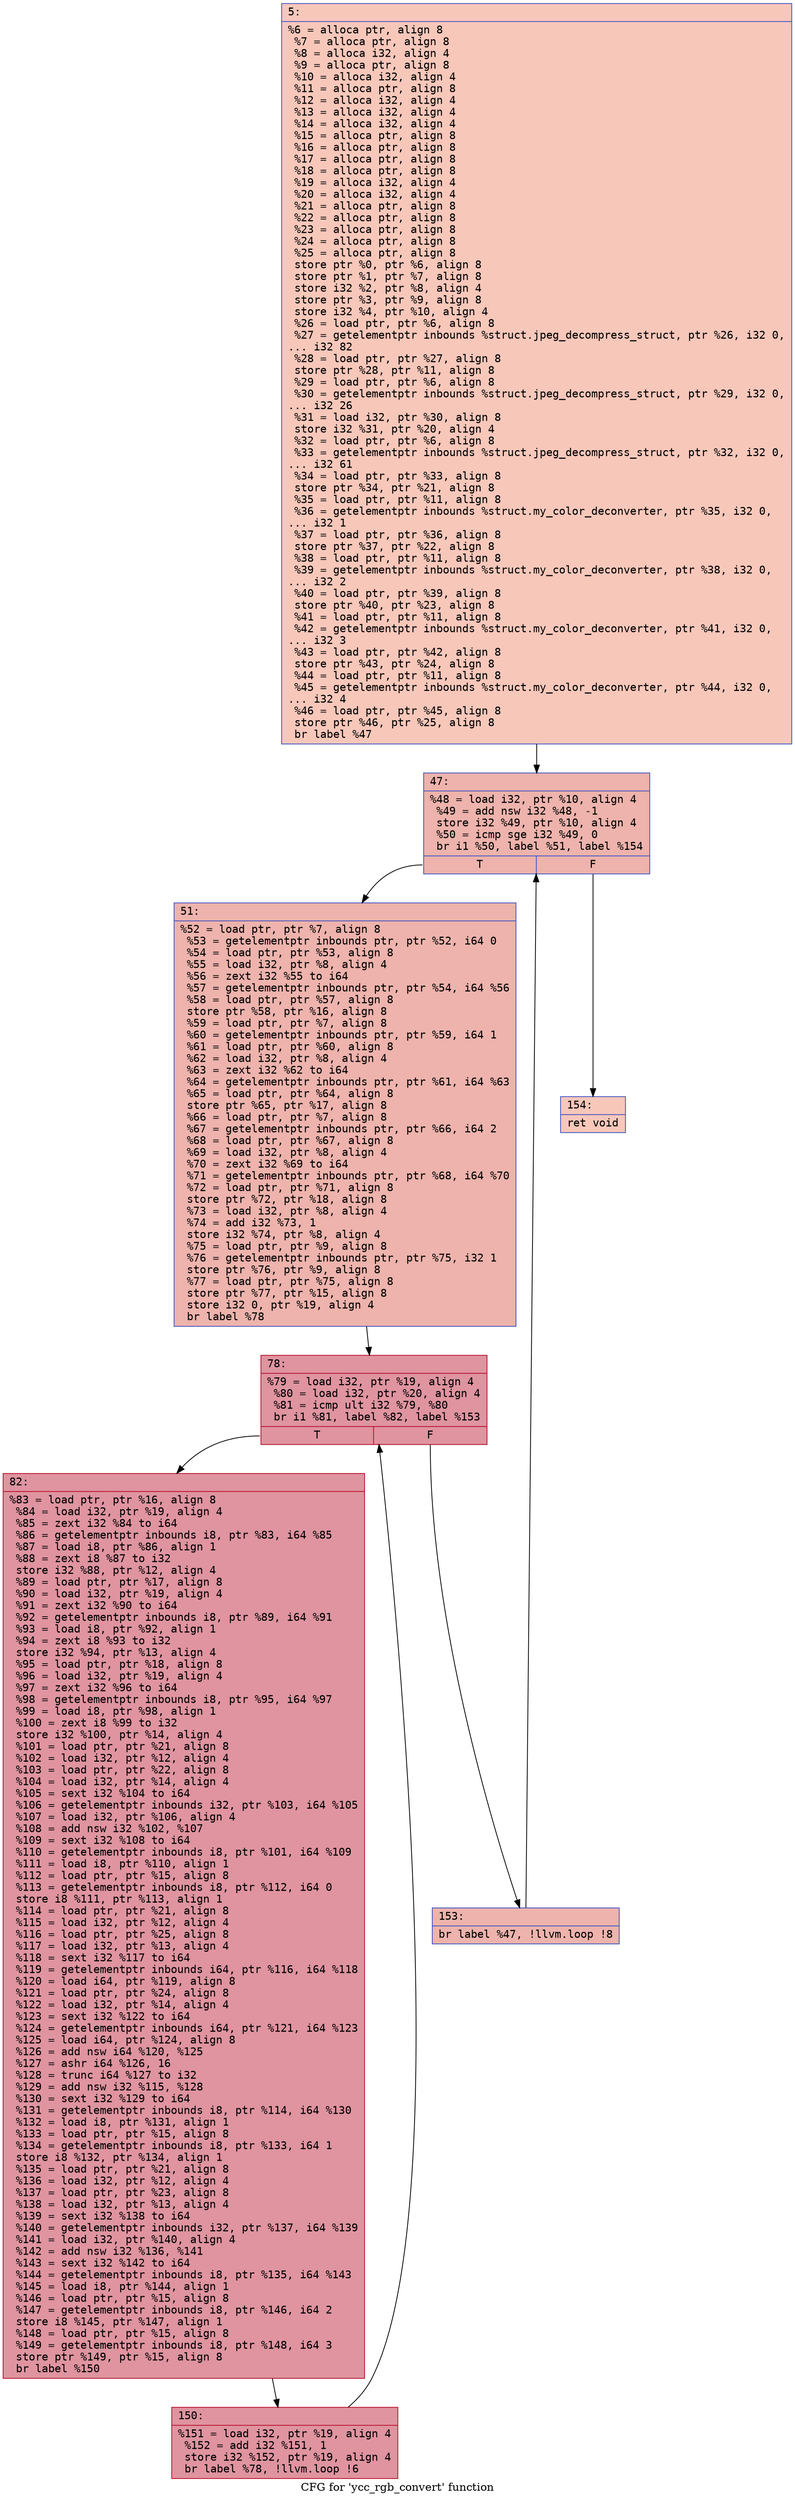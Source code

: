 digraph "CFG for 'ycc_rgb_convert' function" {
	label="CFG for 'ycc_rgb_convert' function";

	Node0x60000214ee40 [shape=record,color="#3d50c3ff", style=filled, fillcolor="#ec7f6370" fontname="Courier",label="{5:\l|  %6 = alloca ptr, align 8\l  %7 = alloca ptr, align 8\l  %8 = alloca i32, align 4\l  %9 = alloca ptr, align 8\l  %10 = alloca i32, align 4\l  %11 = alloca ptr, align 8\l  %12 = alloca i32, align 4\l  %13 = alloca i32, align 4\l  %14 = alloca i32, align 4\l  %15 = alloca ptr, align 8\l  %16 = alloca ptr, align 8\l  %17 = alloca ptr, align 8\l  %18 = alloca ptr, align 8\l  %19 = alloca i32, align 4\l  %20 = alloca i32, align 4\l  %21 = alloca ptr, align 8\l  %22 = alloca ptr, align 8\l  %23 = alloca ptr, align 8\l  %24 = alloca ptr, align 8\l  %25 = alloca ptr, align 8\l  store ptr %0, ptr %6, align 8\l  store ptr %1, ptr %7, align 8\l  store i32 %2, ptr %8, align 4\l  store ptr %3, ptr %9, align 8\l  store i32 %4, ptr %10, align 4\l  %26 = load ptr, ptr %6, align 8\l  %27 = getelementptr inbounds %struct.jpeg_decompress_struct, ptr %26, i32 0,\l... i32 82\l  %28 = load ptr, ptr %27, align 8\l  store ptr %28, ptr %11, align 8\l  %29 = load ptr, ptr %6, align 8\l  %30 = getelementptr inbounds %struct.jpeg_decompress_struct, ptr %29, i32 0,\l... i32 26\l  %31 = load i32, ptr %30, align 8\l  store i32 %31, ptr %20, align 4\l  %32 = load ptr, ptr %6, align 8\l  %33 = getelementptr inbounds %struct.jpeg_decompress_struct, ptr %32, i32 0,\l... i32 61\l  %34 = load ptr, ptr %33, align 8\l  store ptr %34, ptr %21, align 8\l  %35 = load ptr, ptr %11, align 8\l  %36 = getelementptr inbounds %struct.my_color_deconverter, ptr %35, i32 0,\l... i32 1\l  %37 = load ptr, ptr %36, align 8\l  store ptr %37, ptr %22, align 8\l  %38 = load ptr, ptr %11, align 8\l  %39 = getelementptr inbounds %struct.my_color_deconverter, ptr %38, i32 0,\l... i32 2\l  %40 = load ptr, ptr %39, align 8\l  store ptr %40, ptr %23, align 8\l  %41 = load ptr, ptr %11, align 8\l  %42 = getelementptr inbounds %struct.my_color_deconverter, ptr %41, i32 0,\l... i32 3\l  %43 = load ptr, ptr %42, align 8\l  store ptr %43, ptr %24, align 8\l  %44 = load ptr, ptr %11, align 8\l  %45 = getelementptr inbounds %struct.my_color_deconverter, ptr %44, i32 0,\l... i32 4\l  %46 = load ptr, ptr %45, align 8\l  store ptr %46, ptr %25, align 8\l  br label %47\l}"];
	Node0x60000214ee40 -> Node0x60000214ee90[tooltip="5 -> 47\nProbability 100.00%" ];
	Node0x60000214ee90 [shape=record,color="#3d50c3ff", style=filled, fillcolor="#d6524470" fontname="Courier",label="{47:\l|  %48 = load i32, ptr %10, align 4\l  %49 = add nsw i32 %48, -1\l  store i32 %49, ptr %10, align 4\l  %50 = icmp sge i32 %49, 0\l  br i1 %50, label %51, label %154\l|{<s0>T|<s1>F}}"];
	Node0x60000214ee90:s0 -> Node0x60000214eee0[tooltip="47 -> 51\nProbability 96.88%" ];
	Node0x60000214ee90:s1 -> Node0x60000214f070[tooltip="47 -> 154\nProbability 3.12%" ];
	Node0x60000214eee0 [shape=record,color="#3d50c3ff", style=filled, fillcolor="#d6524470" fontname="Courier",label="{51:\l|  %52 = load ptr, ptr %7, align 8\l  %53 = getelementptr inbounds ptr, ptr %52, i64 0\l  %54 = load ptr, ptr %53, align 8\l  %55 = load i32, ptr %8, align 4\l  %56 = zext i32 %55 to i64\l  %57 = getelementptr inbounds ptr, ptr %54, i64 %56\l  %58 = load ptr, ptr %57, align 8\l  store ptr %58, ptr %16, align 8\l  %59 = load ptr, ptr %7, align 8\l  %60 = getelementptr inbounds ptr, ptr %59, i64 1\l  %61 = load ptr, ptr %60, align 8\l  %62 = load i32, ptr %8, align 4\l  %63 = zext i32 %62 to i64\l  %64 = getelementptr inbounds ptr, ptr %61, i64 %63\l  %65 = load ptr, ptr %64, align 8\l  store ptr %65, ptr %17, align 8\l  %66 = load ptr, ptr %7, align 8\l  %67 = getelementptr inbounds ptr, ptr %66, i64 2\l  %68 = load ptr, ptr %67, align 8\l  %69 = load i32, ptr %8, align 4\l  %70 = zext i32 %69 to i64\l  %71 = getelementptr inbounds ptr, ptr %68, i64 %70\l  %72 = load ptr, ptr %71, align 8\l  store ptr %72, ptr %18, align 8\l  %73 = load i32, ptr %8, align 4\l  %74 = add i32 %73, 1\l  store i32 %74, ptr %8, align 4\l  %75 = load ptr, ptr %9, align 8\l  %76 = getelementptr inbounds ptr, ptr %75, i32 1\l  store ptr %76, ptr %9, align 8\l  %77 = load ptr, ptr %75, align 8\l  store ptr %77, ptr %15, align 8\l  store i32 0, ptr %19, align 4\l  br label %78\l}"];
	Node0x60000214eee0 -> Node0x60000214ef30[tooltip="51 -> 78\nProbability 100.00%" ];
	Node0x60000214ef30 [shape=record,color="#b70d28ff", style=filled, fillcolor="#b70d2870" fontname="Courier",label="{78:\l|  %79 = load i32, ptr %19, align 4\l  %80 = load i32, ptr %20, align 4\l  %81 = icmp ult i32 %79, %80\l  br i1 %81, label %82, label %153\l|{<s0>T|<s1>F}}"];
	Node0x60000214ef30:s0 -> Node0x60000214ef80[tooltip="78 -> 82\nProbability 96.88%" ];
	Node0x60000214ef30:s1 -> Node0x60000214f020[tooltip="78 -> 153\nProbability 3.12%" ];
	Node0x60000214ef80 [shape=record,color="#b70d28ff", style=filled, fillcolor="#b70d2870" fontname="Courier",label="{82:\l|  %83 = load ptr, ptr %16, align 8\l  %84 = load i32, ptr %19, align 4\l  %85 = zext i32 %84 to i64\l  %86 = getelementptr inbounds i8, ptr %83, i64 %85\l  %87 = load i8, ptr %86, align 1\l  %88 = zext i8 %87 to i32\l  store i32 %88, ptr %12, align 4\l  %89 = load ptr, ptr %17, align 8\l  %90 = load i32, ptr %19, align 4\l  %91 = zext i32 %90 to i64\l  %92 = getelementptr inbounds i8, ptr %89, i64 %91\l  %93 = load i8, ptr %92, align 1\l  %94 = zext i8 %93 to i32\l  store i32 %94, ptr %13, align 4\l  %95 = load ptr, ptr %18, align 8\l  %96 = load i32, ptr %19, align 4\l  %97 = zext i32 %96 to i64\l  %98 = getelementptr inbounds i8, ptr %95, i64 %97\l  %99 = load i8, ptr %98, align 1\l  %100 = zext i8 %99 to i32\l  store i32 %100, ptr %14, align 4\l  %101 = load ptr, ptr %21, align 8\l  %102 = load i32, ptr %12, align 4\l  %103 = load ptr, ptr %22, align 8\l  %104 = load i32, ptr %14, align 4\l  %105 = sext i32 %104 to i64\l  %106 = getelementptr inbounds i32, ptr %103, i64 %105\l  %107 = load i32, ptr %106, align 4\l  %108 = add nsw i32 %102, %107\l  %109 = sext i32 %108 to i64\l  %110 = getelementptr inbounds i8, ptr %101, i64 %109\l  %111 = load i8, ptr %110, align 1\l  %112 = load ptr, ptr %15, align 8\l  %113 = getelementptr inbounds i8, ptr %112, i64 0\l  store i8 %111, ptr %113, align 1\l  %114 = load ptr, ptr %21, align 8\l  %115 = load i32, ptr %12, align 4\l  %116 = load ptr, ptr %25, align 8\l  %117 = load i32, ptr %13, align 4\l  %118 = sext i32 %117 to i64\l  %119 = getelementptr inbounds i64, ptr %116, i64 %118\l  %120 = load i64, ptr %119, align 8\l  %121 = load ptr, ptr %24, align 8\l  %122 = load i32, ptr %14, align 4\l  %123 = sext i32 %122 to i64\l  %124 = getelementptr inbounds i64, ptr %121, i64 %123\l  %125 = load i64, ptr %124, align 8\l  %126 = add nsw i64 %120, %125\l  %127 = ashr i64 %126, 16\l  %128 = trunc i64 %127 to i32\l  %129 = add nsw i32 %115, %128\l  %130 = sext i32 %129 to i64\l  %131 = getelementptr inbounds i8, ptr %114, i64 %130\l  %132 = load i8, ptr %131, align 1\l  %133 = load ptr, ptr %15, align 8\l  %134 = getelementptr inbounds i8, ptr %133, i64 1\l  store i8 %132, ptr %134, align 1\l  %135 = load ptr, ptr %21, align 8\l  %136 = load i32, ptr %12, align 4\l  %137 = load ptr, ptr %23, align 8\l  %138 = load i32, ptr %13, align 4\l  %139 = sext i32 %138 to i64\l  %140 = getelementptr inbounds i32, ptr %137, i64 %139\l  %141 = load i32, ptr %140, align 4\l  %142 = add nsw i32 %136, %141\l  %143 = sext i32 %142 to i64\l  %144 = getelementptr inbounds i8, ptr %135, i64 %143\l  %145 = load i8, ptr %144, align 1\l  %146 = load ptr, ptr %15, align 8\l  %147 = getelementptr inbounds i8, ptr %146, i64 2\l  store i8 %145, ptr %147, align 1\l  %148 = load ptr, ptr %15, align 8\l  %149 = getelementptr inbounds i8, ptr %148, i64 3\l  store ptr %149, ptr %15, align 8\l  br label %150\l}"];
	Node0x60000214ef80 -> Node0x60000214efd0[tooltip="82 -> 150\nProbability 100.00%" ];
	Node0x60000214efd0 [shape=record,color="#b70d28ff", style=filled, fillcolor="#b70d2870" fontname="Courier",label="{150:\l|  %151 = load i32, ptr %19, align 4\l  %152 = add i32 %151, 1\l  store i32 %152, ptr %19, align 4\l  br label %78, !llvm.loop !6\l}"];
	Node0x60000214efd0 -> Node0x60000214ef30[tooltip="150 -> 78\nProbability 100.00%" ];
	Node0x60000214f020 [shape=record,color="#3d50c3ff", style=filled, fillcolor="#d6524470" fontname="Courier",label="{153:\l|  br label %47, !llvm.loop !8\l}"];
	Node0x60000214f020 -> Node0x60000214ee90[tooltip="153 -> 47\nProbability 100.00%" ];
	Node0x60000214f070 [shape=record,color="#3d50c3ff", style=filled, fillcolor="#ec7f6370" fontname="Courier",label="{154:\l|  ret void\l}"];
}
